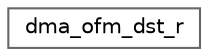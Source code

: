 digraph "Graphical Class Hierarchy"
{
 // LATEX_PDF_SIZE
  bgcolor="transparent";
  edge [fontname=Helvetica,fontsize=10,labelfontname=Helvetica,labelfontsize=10];
  node [fontname=Helvetica,fontsize=10,shape=box,height=0.2,width=0.4];
  rankdir="LR";
  Node0 [id="Node000000",label="dma_ofm_dst_r",height=0.2,width=0.4,color="grey40", fillcolor="white", style="filled",URL="$structdma__ofm__dst__r.html",tooltip=" "];
}
